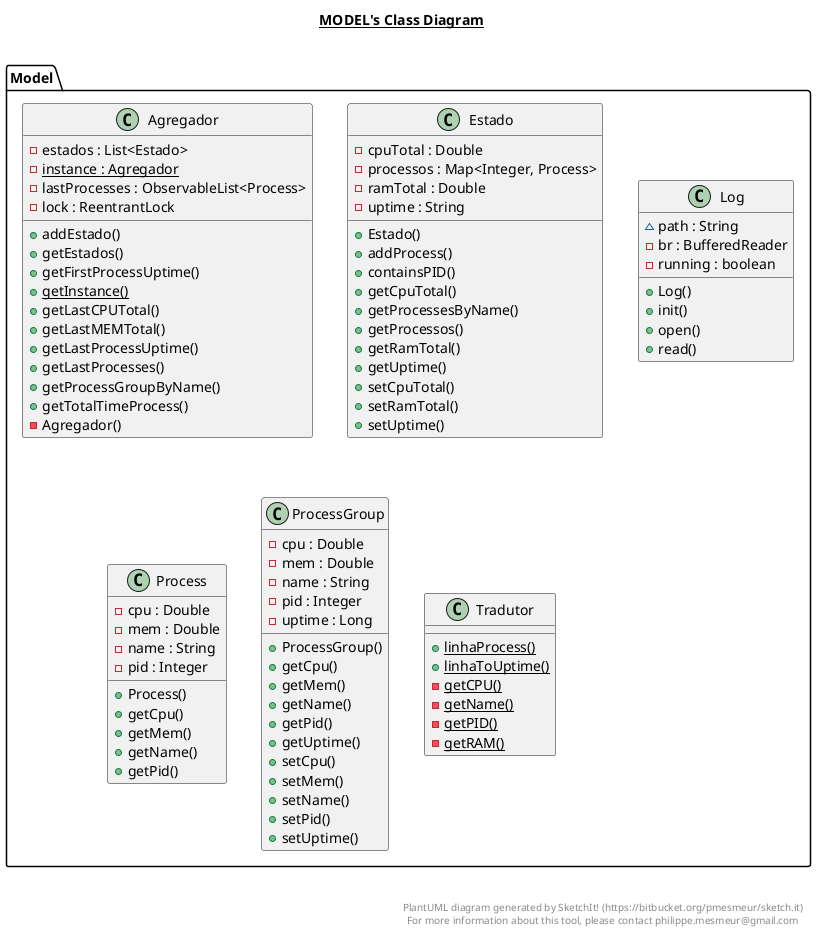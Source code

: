@startuml

title __MODEL's Class Diagram__\n

    namespace Model {
      class Model.Agregador {
          - estados : List<Estado>
          {static} - instance : Agregador
          - lastProcesses : ObservableList<Process>
          - lock : ReentrantLock
          + addEstado()
          + getEstados()
          + getFirstProcessUptime()
          {static} + getInstance()
          + getLastCPUTotal()
          + getLastMEMTotal()
          + getLastProcessUptime()
          + getLastProcesses()
          + getProcessGroupByName()
          + getTotalTimeProcess()
          - Agregador()
      }
    }

    namespace Model {
      class Model.Estado {
          - cpuTotal : Double
          - processos : Map<Integer, Process>
          - ramTotal : Double
          - uptime : String
          + Estado()
          + addProcess()
          + containsPID()
          + getCpuTotal()
          + getProcessesByName()
          + getProcessos()
          + getRamTotal()
          + getUptime()
          + setCpuTotal()
          + setRamTotal()
          + setUptime()
      }
    }

    namespace Model {
      class Model.Log {
          ~ path : String
          - br : BufferedReader
          - running : boolean
          + Log()
          + init()
          + open()
          + read()
      }
    }


    namespace Model {
      class Model.Process {
          - cpu : Double
          - mem : Double
          - name : String
          - pid : Integer
          + Process()
          + getCpu()
          + getMem()
          + getName()
          + getPid()
      }
    }
  

    namespace Model {
      class Model.ProcessGroup {
          - cpu : Double
          - mem : Double
          - name : String
          - pid : Integer
          - uptime : Long
          + ProcessGroup()
          + getCpu()
          + getMem()
          + getName()
          + getPid()
          + getUptime()
          + setCpu()
          + setMem()
          + setName()
          + setPid()
          + setUptime()
      }
    }

  

    namespace Model {
      class Model.Tradutor {
          {static} + linhaProcess()
          {static} + linhaToUptime()
          {static} - getCPU()
          {static} - getName()
          {static} - getPID()
          {static} - getRAM()
      }
    }
  



right footer


PlantUML diagram generated by SketchIt! (https://bitbucket.org/pmesmeur/sketch.it)
For more information about this tool, please contact philippe.mesmeur@gmail.com
endfooter

@enduml
